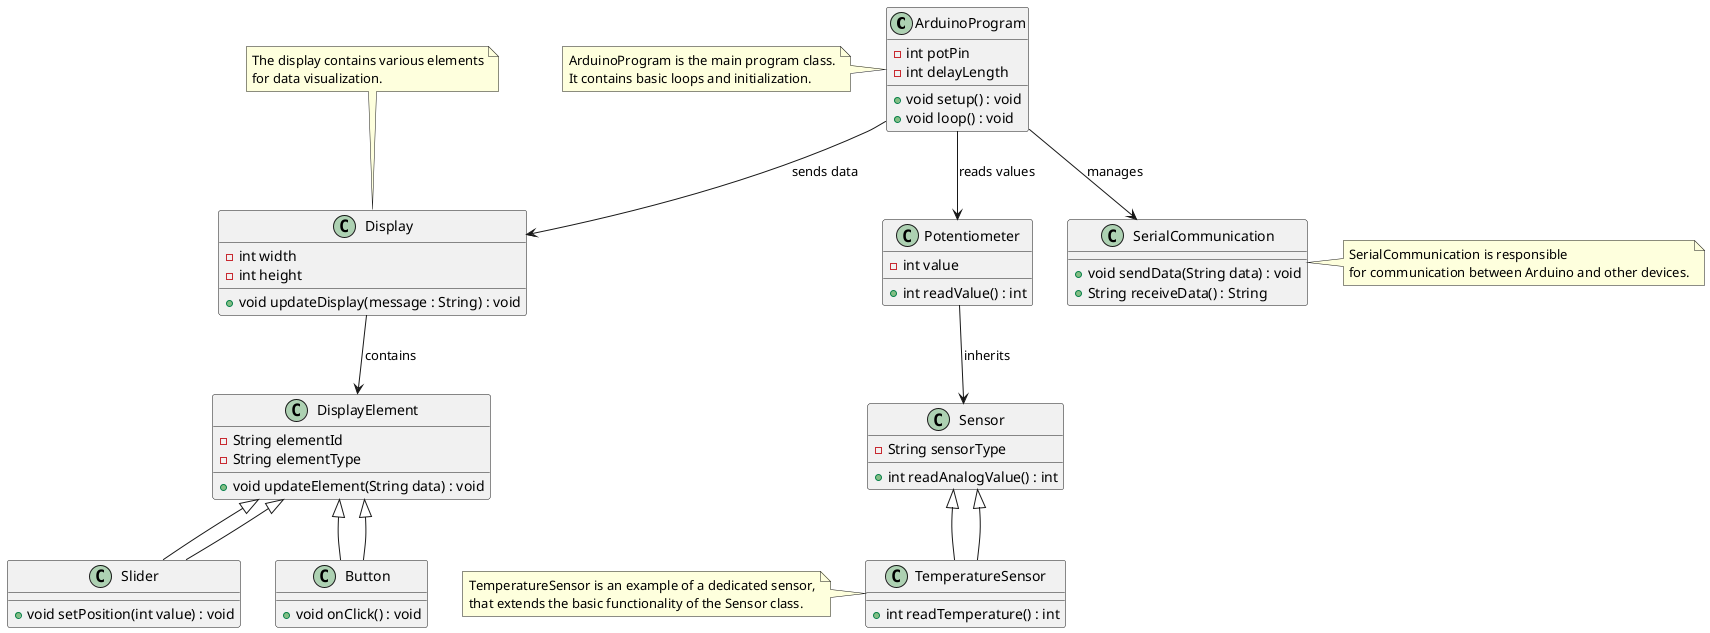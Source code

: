 @startuml
' Main class
class ArduinoProgram {
    - int potPin
    - int delayLength
    + void setup() : void
    + void loop() : void
}

class Display {
    - int width
    - int height
    + void updateDisplay(message : String) : void
}

class Potentiometer {
    - int value
    + int readValue() : int
}

' Subordinate classes and multilayer
class SerialCommunication {
    + void sendData(String data) : void
    + String receiveData() : String
}

class DisplayElement {
    - String elementId
    - String elementType
    + void updateElement(String data) : void
}

class Sensor {
    - String sensorType
    + int readAnalogValue() : int
}

class Slider extends DisplayElement {
    + void setPosition(int value) : void
}

class Button extends DisplayElement {
    + void onClick() : void
}

class TemperatureSensor extends Sensor {
    + int readTemperature() : int
}

' Relationships between classes
ArduinoProgram --> Display : "sends data"
ArduinoProgram --> Potentiometer : "reads values"
ArduinoProgram --> SerialCommunication : "manages"
Display --> DisplayElement : "contains"
DisplayElement <|-- Slider
DisplayElement <|-- Button
Potentiometer --> Sensor : "inherits"
Sensor <|-- TemperatureSensor

' Notes
note left of ArduinoProgram
ArduinoProgram is the main program class.
It contains basic loops and initialization.
end note

note right of SerialCommunication
SerialCommunication is responsible
for communication between Arduino and other devices.
end note

note top of Display
The display contains various elements
for data visualization.
end note

note left of TemperatureSensor
TemperatureSensor is an example of a dedicated sensor,
that extends the basic functionality of the Sensor class.
end note
@enduml
